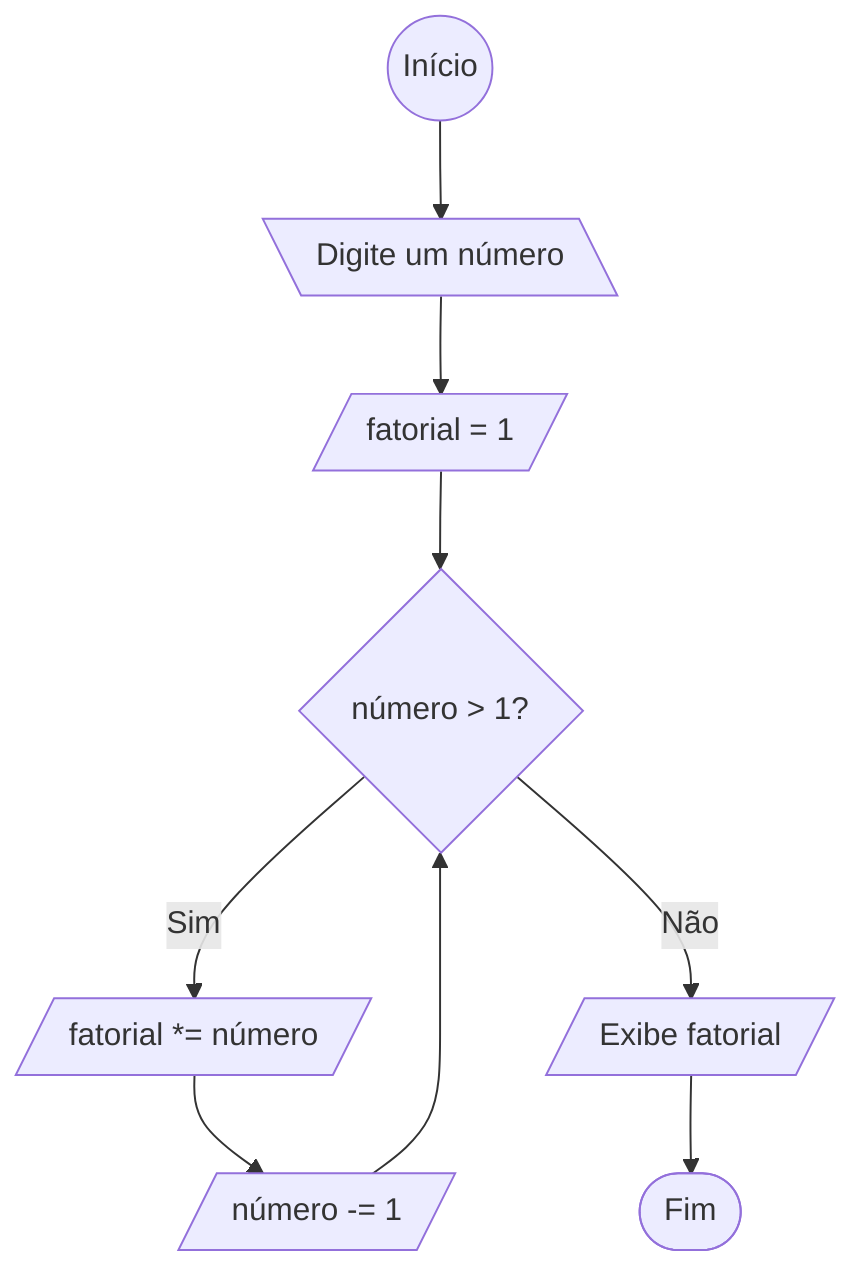 flowchart TD
    start(( Início )) --> input[\ Digite um número \]
    input --> init[/ fatorial = 1 /]
    init --> loop{ número > 1? }
    loop --> |Sim| multiplica[/ fatorial *= número /]
    multiplica --> decrementa[/ número -= 1 /]
    decrementa --> loop
    loop --> |Não| resultado[/ Exibe fatorial /]
    resultado --> fim([ Fim ])